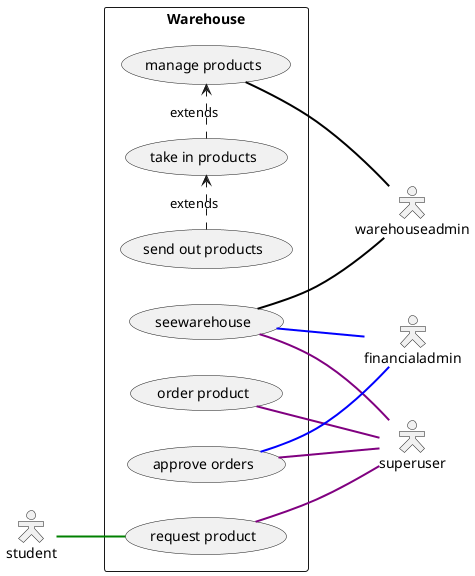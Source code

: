 @startuml
left to right direction
skinparam packageStyle rectangle
skinparam actorStyle hollow
actor warehouseadmin
actor superuser
actor financialadmin
actor student
rectangle Warehouse {
    (seewarehouse) -- superuser  #line:purple;line.bold
    (order product) -- superuser  #line:purple;line.bold
    (request product) -- superuser  #line:purple;line.bold
    (approve orders) -- superuser  #line:purple;line.bold
    (seewarehouse) -- financialadmin  #line:blue;line.bold
    (approve orders) -- financialadmin  #line:blue;line.bold
    (seewarehouse) -- (warehouseadmin)  #line:black;line.bold
    (manage products) -- warehouseadmin  #line:black;line.bold
    student -- (request product)  #line:green;line.bold
    (take in products) .> (manage products)  : extends
    (send out products) .> (take in products)  : extends
}
@enduml